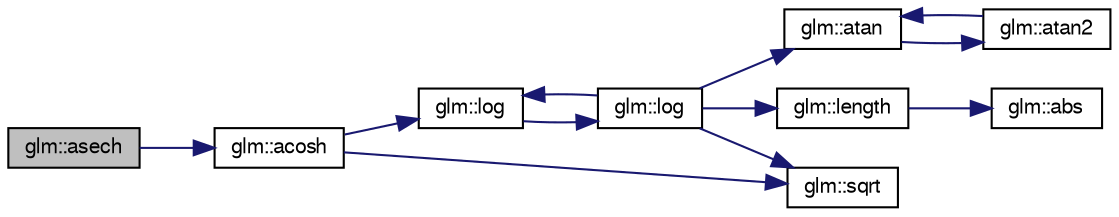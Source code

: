 digraph G
{
  bgcolor="transparent";
  edge [fontname="FreeSans",fontsize=10,labelfontname="FreeSans",labelfontsize=10];
  node [fontname="FreeSans",fontsize=10,shape=record];
  rankdir=LR;
  Node1 [label="glm::asech",height=0.2,width=0.4,color="black", fillcolor="grey75", style="filled" fontcolor="black"];
  Node1 -> Node2 [color="midnightblue",fontsize=10,style="solid"];
  Node2 [label="glm::acosh",height=0.2,width=0.4,color="black",URL="$group__core__func__trigonometric.html#g7d91deddd26925a390f08448a1b9ab1a"];
  Node2 -> Node3 [color="midnightblue",fontsize=10,style="solid"];
  Node3 [label="glm::log",height=0.2,width=0.4,color="black",URL="$group__core__func__exponential.html#gce8148db3949f9260f6f883f8dbae808"];
  Node3 -> Node4 [color="midnightblue",fontsize=10,style="solid"];
  Node4 [label="glm::log",height=0.2,width=0.4,color="black",URL="$group__gtx__quaternion.html#gbed81c73a777fce84fe442bbc17c13ce"];
  Node4 -> Node5 [color="midnightblue",fontsize=10,style="solid"];
  Node5 [label="glm::atan",height=0.2,width=0.4,color="black",URL="$group__core__func__trigonometric.html#gb89f4e2a1ea1426dc87ab3a06901b68a"];
  Node5 -> Node6 [color="midnightblue",fontsize=10,style="solid"];
  Node6 [label="glm::atan2",height=0.2,width=0.4,color="black",URL="$group__gtx__compatibility.html#ga7c3a1b05bab87aa5a7cbc9efadfbc52",tooltip="Arc tangent. Returns an angle whose tangent is y/x. The signs of x and y are used..."];
  Node6 -> Node5 [color="midnightblue",fontsize=10,style="solid"];
  Node4 -> Node7 [color="midnightblue",fontsize=10,style="solid"];
  Node7 [label="glm::length",height=0.2,width=0.4,color="black",URL="$group__core__func__geometric.html#gd73a94d9c967e619e670156356e93b7e"];
  Node7 -> Node8 [color="midnightblue",fontsize=10,style="solid"];
  Node8 [label="glm::abs",height=0.2,width=0.4,color="black",URL="$group__core__func__common.html#gab4b95b47f2918ce6e7ac279a0ba27c1"];
  Node4 -> Node3 [color="midnightblue",fontsize=10,style="solid"];
  Node4 -> Node9 [color="midnightblue",fontsize=10,style="solid"];
  Node9 [label="glm::sqrt",height=0.2,width=0.4,color="black",URL="$group__core__func__exponential.html#gfe49b7b63045b6ab94bffbcd7e7a7bc8"];
  Node2 -> Node9 [color="midnightblue",fontsize=10,style="solid"];
}
